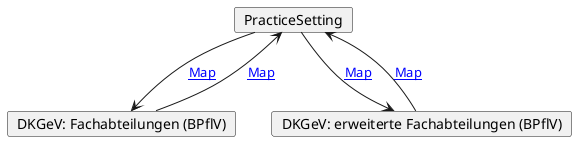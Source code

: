 @startuml

card "PracticeSetting" as ps
card "DKGeV: Fachabteilungen (BPflV)" as fachabt
card "DKGeV: erweiterte Fachabteilungen (BPflV)" as fachabterw

ps --> fachabt : [[ConceptMap-IheCsFachrichtungAerztlich2BPflV.html Map]]
ps --> fachabterw : [[ConceptMap-IheCsFachrichtungAerztlich2BPflVerw.html Map]]

fachabt --> ps : [[ConceptMap-BPflV2IheCsFachrichtungAerztlich.html Map]]
fachabterw --> ps : [[ConceptMap-BPflVerw2IheCsFachrichtungAerztlich.html Map]]

@enduml